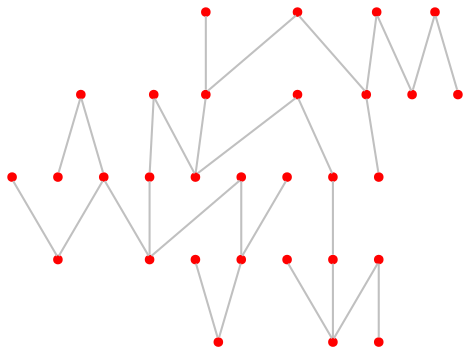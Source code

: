 graph {
	0 [color=red pos="1.979435071843978,1.5742047155980643!" shape=point]
	1 [color=red pos="2.250894338403999,1.2133269455425237!" shape=point]
	2 [color=red pos="2.1585922198672307,1.5740068359803354!" shape=point]
	3 [color=red pos="1.705723880372469,2.37465778197004!" shape=point]
	4 [color=red pos="0.7616376137782876,1.1230132751712878!" shape=point]
	5 [color=red pos="2.4759989906307927,2.4243357136839596!" shape=point]
	6 [color=red pos="0.5592814537680502,1.3168949928416485!" shape=point]
	7 [color=red pos="3.0290916497404647,0.9142835917497152!" shape=point]
	8 [color=red pos="0.52361630086659,3.529303241727414!" shape=point]
	9 [color=red pos="3.3938786862556687,2.620666670423414!" shape=point]
	10 [color=red pos="0.8703058075790344,3.0105314110646275!" shape=point]
	11 [color=red pos="0.8221367591032616,0.8039042792820794!" shape=point]
	12 [color=red pos="0.8250887718162523,3.1424727175793516!" shape=point]
	13 [color=red pos="3.271078670065101,0.6294273278789326!" shape=point]
	14 [color=red pos="2.9933700750061707,3.7752709271826124!" shape=point]
	15 [color=red pos="3.9272247087939975,2.9461236218993094!" shape=point]
	16 [color=red pos="2.8728319679051815,3.93830863585373!" shape=point]
	17 [color=red pos="2.1190075477576116,2.0191101250921304!" shape=point]
	18 [color=red pos="2.9233358622693517,1.0865943870759236!" shape=point]
	19 [color=red pos="2.578828314448993,0.22884809616423363!" shape=point]
	20 [color=red pos="1.2964424848264358,3.95707153623132!" shape=point]
	21 [color=red pos="1.6114651332727052,3.530003766740726!" shape=point]
	22 [color=red pos="3.162624643334405,0.8039265303116379!" shape=point]
	23 [color=red pos="0.11370395668256394,2.075686557344756!" shape=point]
	24 [color=red pos="3.8873023612638224,3.4791180056024915!" shape=point]
	25 [color=red pos="1.5577336383698235,1.9773372132534148!" shape=point]
	26 [color=red pos="0.04249006098953689,1.3754403249549387!" shape=point]
	27 [color=red pos="3.6271946166416544,3.2930997345974355!" shape=point]
	28 [color=red pos="2.952607068301889,1.3988579970901927!" shape=point]
	29 [color=red pos="1.1666371174082846,2.0183896644993604!" shape=point]
	10 -- 12 [color=gray]
	7 -- 22 [color=gray]
	0 -- 2 [color=gray]
	7 -- 18 [color=gray]
	14 -- 16 [color=gray]
	13 -- 22 [color=gray]
	4 -- 6 [color=gray]
	18 -- 28 [color=gray]
	24 -- 27 [color=gray]
	4 -- 11 [color=gray]
	1 -- 2 [color=gray]
	25 -- 29 [color=gray]
	3 -- 25 [color=gray]
	2 -- 17 [color=gray]
	15 -- 27 [color=gray]
	8 -- 12 [color=gray]
	6 -- 26 [color=gray]
	20 -- 21 [color=gray]
	5 -- 17 [color=gray]
	3 -- 17 [color=gray]
	9 -- 15 [color=gray]
	1 -- 18 [color=gray]
	23 -- 26 [color=gray]
	14 -- 27 [color=gray]
	13 -- 19 [color=gray]
	12 -- 21 [color=gray]
	6 -- 29 [color=gray]
	5 -- 9 [color=gray]
	10 -- 29 [color=gray]
}
